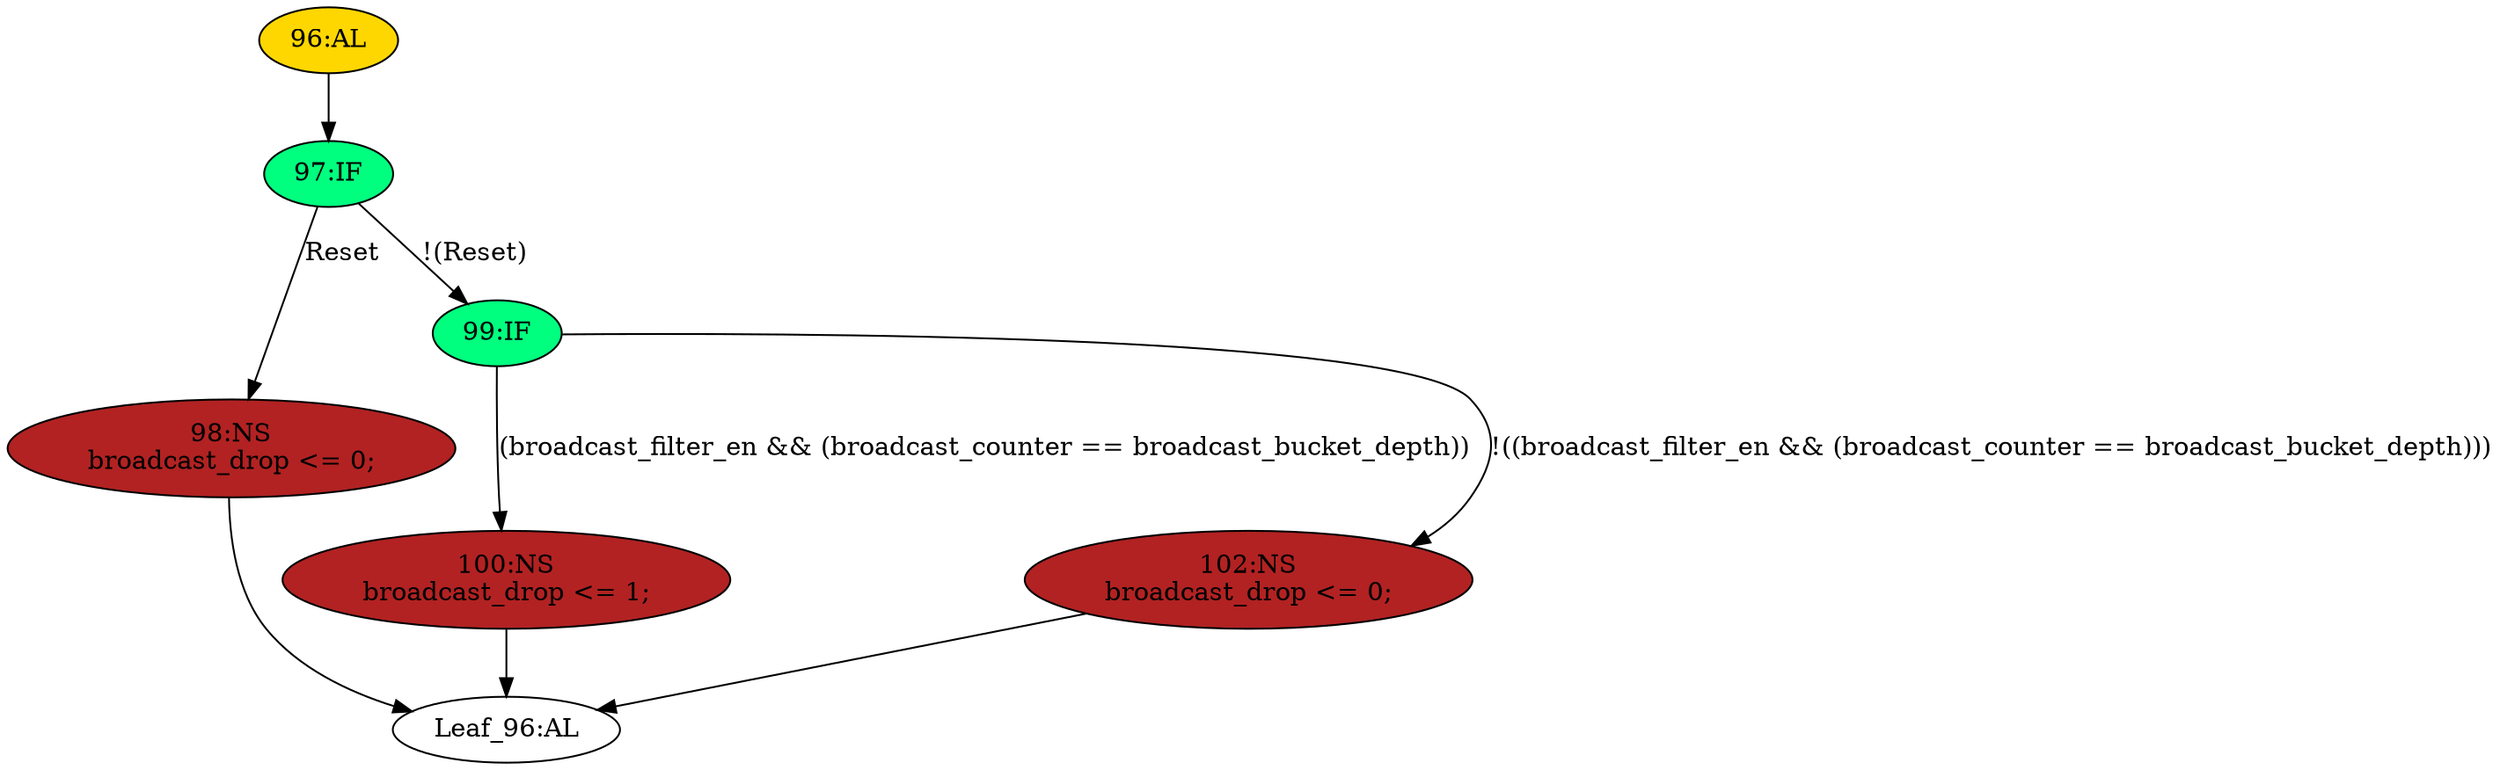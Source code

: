 strict digraph "" {
	node [label="\N"];
	"100:NS"	 [ast="<pyverilog.vparser.ast.NonblockingSubstitution object at 0x7f94e6e0abd0>",
		fillcolor=firebrick,
		label="100:NS
broadcast_drop <= 1;",
		statements="[<pyverilog.vparser.ast.NonblockingSubstitution object at 0x7f94e6e0abd0>]",
		style=filled,
		typ=NonblockingSubstitution];
	"Leaf_96:AL"	 [def_var="['broadcast_drop']",
		label="Leaf_96:AL"];
	"100:NS" -> "Leaf_96:AL"	 [cond="[]",
		lineno=None];
	"98:NS"	 [ast="<pyverilog.vparser.ast.NonblockingSubstitution object at 0x7f94e6e0afd0>",
		fillcolor=firebrick,
		label="98:NS
broadcast_drop <= 0;",
		statements="[<pyverilog.vparser.ast.NonblockingSubstitution object at 0x7f94e6e0afd0>]",
		style=filled,
		typ=NonblockingSubstitution];
	"98:NS" -> "Leaf_96:AL"	 [cond="[]",
		lineno=None];
	"99:IF"	 [ast="<pyverilog.vparser.ast.IfStatement object at 0x7f94e6e11190>",
		fillcolor=springgreen,
		label="99:IF",
		statements="[]",
		style=filled,
		typ=IfStatement];
	"99:IF" -> "100:NS"	 [cond="['broadcast_filter_en', 'broadcast_counter', 'broadcast_bucket_depth']",
		label="(broadcast_filter_en && (broadcast_counter == broadcast_bucket_depth))",
		lineno=99];
	"102:NS"	 [ast="<pyverilog.vparser.ast.NonblockingSubstitution object at 0x7f94e6e11210>",
		fillcolor=firebrick,
		label="102:NS
broadcast_drop <= 0;",
		statements="[<pyverilog.vparser.ast.NonblockingSubstitution object at 0x7f94e6e11210>]",
		style=filled,
		typ=NonblockingSubstitution];
	"99:IF" -> "102:NS"	 [cond="['broadcast_filter_en', 'broadcast_counter', 'broadcast_bucket_depth']",
		label="!((broadcast_filter_en && (broadcast_counter == broadcast_bucket_depth)))",
		lineno=99];
	"97:IF"	 [ast="<pyverilog.vparser.ast.IfStatement object at 0x7f94e6e115d0>",
		fillcolor=springgreen,
		label="97:IF",
		statements="[]",
		style=filled,
		typ=IfStatement];
	"97:IF" -> "98:NS"	 [cond="['Reset']",
		label=Reset,
		lineno=97];
	"97:IF" -> "99:IF"	 [cond="['Reset']",
		label="!(Reset)",
		lineno=97];
	"102:NS" -> "Leaf_96:AL"	 [cond="[]",
		lineno=None];
	"96:AL"	 [ast="<pyverilog.vparser.ast.Always object at 0x7f94e6e11650>",
		clk_sens=True,
		fillcolor=gold,
		label="96:AL",
		sens="['Clk', 'Reset']",
		statements="[]",
		style=filled,
		typ=Always,
		use_var="['Reset', 'broadcast_counter', 'broadcast_bucket_depth', 'broadcast_filter_en']"];
	"96:AL" -> "97:IF"	 [cond="[]",
		lineno=None];
}
